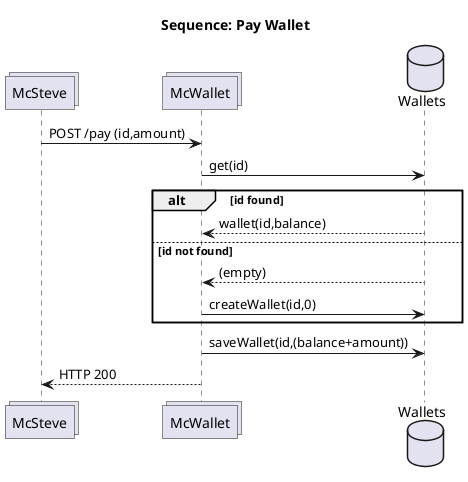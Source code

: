 @startuml sequence_pay-wallet

title Sequence: Pay Wallet

collections McSteve
collections McWallet
database Wallets

McSteve -> McWallet: POST /pay (id,amount)
McWallet -> Wallets: get(id)
alt id found
    McWallet <-- Wallets: wallet(id,balance)
else id not found
    McWallet <-- Wallets: (empty)
    McWallet -> Wallets: createWallet(id,0)
end
McWallet -> Wallets: saveWallet(id,(balance+amount))
McSteve <-- McWallet: HTTP 200
@enduml

